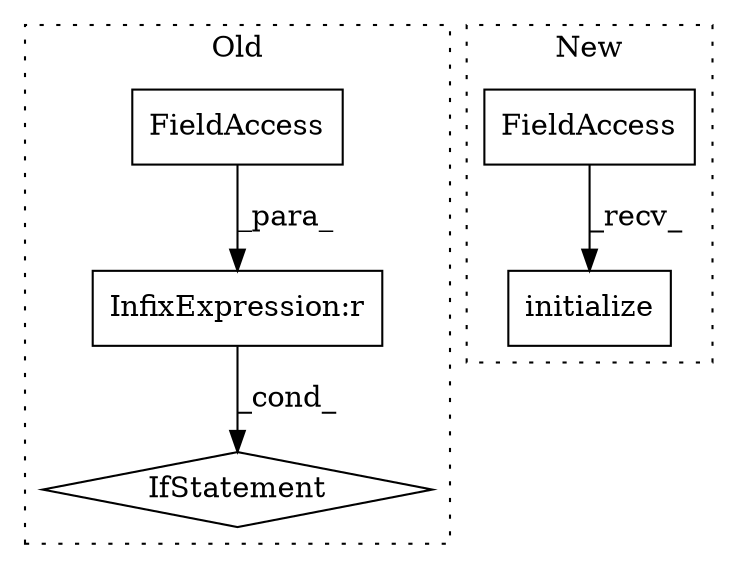 digraph G {
subgraph cluster0 {
1 [label="IfStatement" a="25" s="7564,7590" l="4,2" shape="diamond"];
3 [label="InfixExpression:r" a="27" s="7576" l="4" shape="box"];
4 [label="FieldAccess" a="22" s="7568" l="8" shape="box"];
label = "Old";
style="dotted";
}
subgraph cluster1 {
2 [label="initialize" a="32" s="8352,8370" l="11,1" shape="box"];
5 [label="FieldAccess" a="22" s="8343" l="8" shape="box"];
label = "New";
style="dotted";
}
3 -> 1 [label="_cond_"];
4 -> 3 [label="_para_"];
5 -> 2 [label="_recv_"];
}